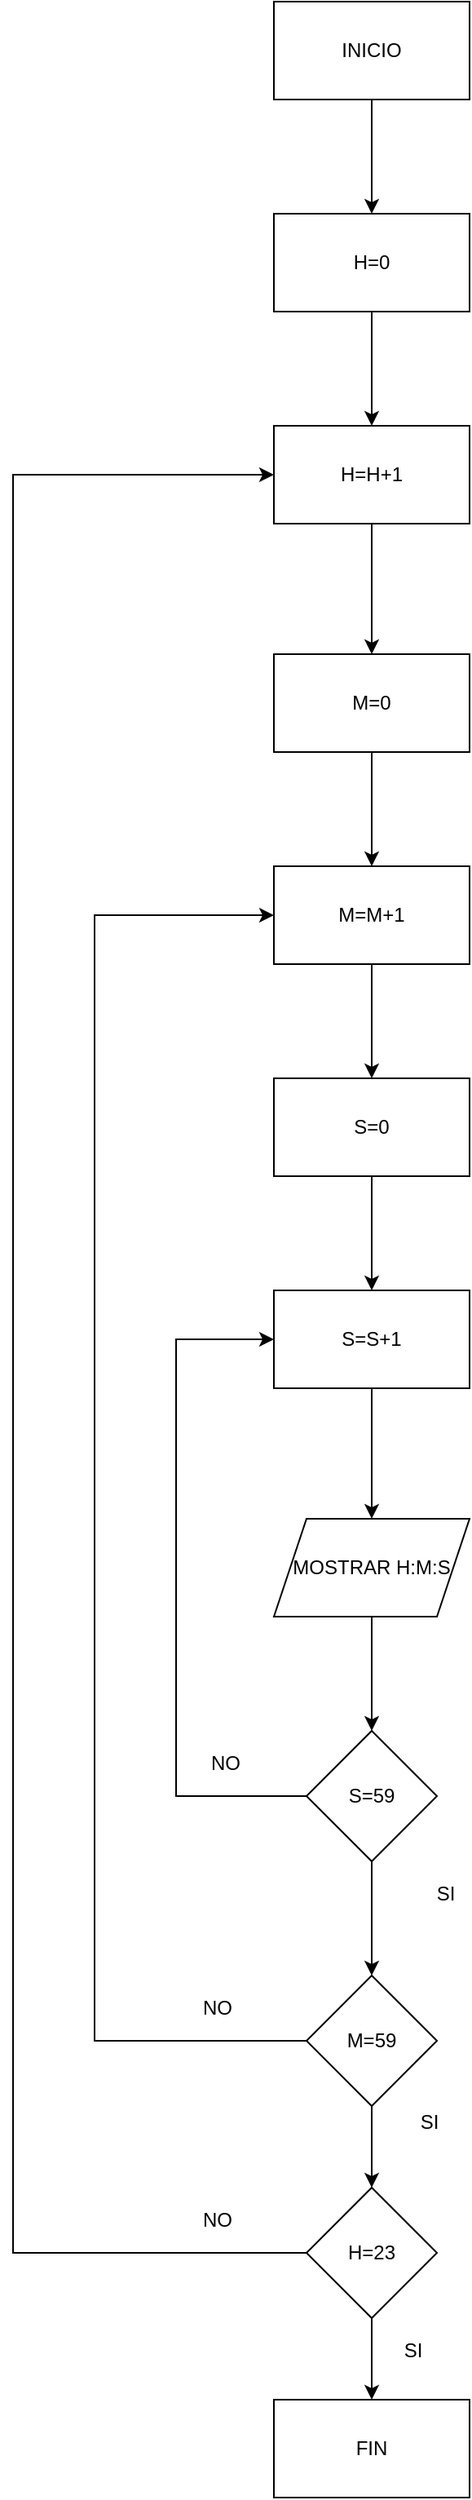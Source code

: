 <mxfile version="15.4.1" type="device"><diagram id="cRSS-ohiVjuzffEd7c7g" name="Page-1"><mxGraphModel dx="1422" dy="752" grid="1" gridSize="10" guides="1" tooltips="1" connect="1" arrows="1" fold="1" page="1" pageScale="1" pageWidth="827" pageHeight="1169" math="0" shadow="0"><root><mxCell id="0"/><mxCell id="1" parent="0"/><mxCell id="MwCFqYqKF1XrK2CCl9qA-6" style="edgeStyle=orthogonalEdgeStyle;rounded=0;orthogonalLoop=1;jettySize=auto;html=1;exitX=0.5;exitY=1;exitDx=0;exitDy=0;entryX=0.5;entryY=0;entryDx=0;entryDy=0;" edge="1" parent="1" source="MwCFqYqKF1XrK2CCl9qA-1"><mxGeometry relative="1" as="geometry"><mxPoint x="400" y="170" as="targetPoint"/></mxGeometry></mxCell><mxCell id="MwCFqYqKF1XrK2CCl9qA-1" value="INICIO" style="rounded=0;whiteSpace=wrap;html=1;" vertex="1" parent="1"><mxGeometry x="340" y="40" width="120" height="60" as="geometry"/></mxCell><mxCell id="MwCFqYqKF1XrK2CCl9qA-5" value="FIN" style="rounded=0;whiteSpace=wrap;html=1;" vertex="1" parent="1"><mxGeometry x="340" y="1510" width="120" height="60" as="geometry"/></mxCell><mxCell id="MwCFqYqKF1XrK2CCl9qA-16" style="edgeStyle=orthogonalEdgeStyle;rounded=0;orthogonalLoop=1;jettySize=auto;html=1;exitX=0.5;exitY=1;exitDx=0;exitDy=0;entryX=0.5;entryY=0;entryDx=0;entryDy=0;" edge="1" parent="1" source="MwCFqYqKF1XrK2CCl9qA-10" target="MwCFqYqKF1XrK2CCl9qA-11"><mxGeometry relative="1" as="geometry"/></mxCell><mxCell id="MwCFqYqKF1XrK2CCl9qA-10" value="H=0" style="rounded=0;whiteSpace=wrap;html=1;" vertex="1" parent="1"><mxGeometry x="340" y="170" width="120" height="60" as="geometry"/></mxCell><mxCell id="MwCFqYqKF1XrK2CCl9qA-17" style="edgeStyle=orthogonalEdgeStyle;rounded=0;orthogonalLoop=1;jettySize=auto;html=1;exitX=0.5;exitY=1;exitDx=0;exitDy=0;entryX=0.5;entryY=0;entryDx=0;entryDy=0;" edge="1" parent="1" source="MwCFqYqKF1XrK2CCl9qA-11" target="MwCFqYqKF1XrK2CCl9qA-12"><mxGeometry relative="1" as="geometry"/></mxCell><mxCell id="MwCFqYqKF1XrK2CCl9qA-11" value="H=H+1" style="rounded=0;whiteSpace=wrap;html=1;" vertex="1" parent="1"><mxGeometry x="340" y="300" width="120" height="60" as="geometry"/></mxCell><mxCell id="MwCFqYqKF1XrK2CCl9qA-18" style="edgeStyle=orthogonalEdgeStyle;rounded=0;orthogonalLoop=1;jettySize=auto;html=1;exitX=0.5;exitY=1;exitDx=0;exitDy=0;entryX=0.5;entryY=0;entryDx=0;entryDy=0;" edge="1" parent="1" source="MwCFqYqKF1XrK2CCl9qA-12" target="MwCFqYqKF1XrK2CCl9qA-13"><mxGeometry relative="1" as="geometry"/></mxCell><mxCell id="MwCFqYqKF1XrK2CCl9qA-12" value="M=0" style="rounded=0;whiteSpace=wrap;html=1;" vertex="1" parent="1"><mxGeometry x="340" y="440" width="120" height="60" as="geometry"/></mxCell><mxCell id="MwCFqYqKF1XrK2CCl9qA-19" style="edgeStyle=orthogonalEdgeStyle;rounded=0;orthogonalLoop=1;jettySize=auto;html=1;exitX=0.5;exitY=1;exitDx=0;exitDy=0;entryX=0.5;entryY=0;entryDx=0;entryDy=0;" edge="1" parent="1" source="MwCFqYqKF1XrK2CCl9qA-13" target="MwCFqYqKF1XrK2CCl9qA-14"><mxGeometry relative="1" as="geometry"/></mxCell><mxCell id="MwCFqYqKF1XrK2CCl9qA-13" value="M=M+1" style="rounded=0;whiteSpace=wrap;html=1;" vertex="1" parent="1"><mxGeometry x="340" y="570" width="120" height="60" as="geometry"/></mxCell><mxCell id="MwCFqYqKF1XrK2CCl9qA-20" style="edgeStyle=orthogonalEdgeStyle;rounded=0;orthogonalLoop=1;jettySize=auto;html=1;exitX=0.5;exitY=1;exitDx=0;exitDy=0;entryX=0.5;entryY=0;entryDx=0;entryDy=0;" edge="1" parent="1" source="MwCFqYqKF1XrK2CCl9qA-14" target="MwCFqYqKF1XrK2CCl9qA-15"><mxGeometry relative="1" as="geometry"/></mxCell><mxCell id="MwCFqYqKF1XrK2CCl9qA-14" value="S=0" style="rounded=0;whiteSpace=wrap;html=1;" vertex="1" parent="1"><mxGeometry x="340" y="700" width="120" height="60" as="geometry"/></mxCell><mxCell id="MwCFqYqKF1XrK2CCl9qA-29" style="edgeStyle=orthogonalEdgeStyle;rounded=0;orthogonalLoop=1;jettySize=auto;html=1;exitX=0.5;exitY=1;exitDx=0;exitDy=0;entryX=0.5;entryY=0;entryDx=0;entryDy=0;" edge="1" parent="1" source="MwCFqYqKF1XrK2CCl9qA-15" target="MwCFqYqKF1XrK2CCl9qA-21"><mxGeometry relative="1" as="geometry"/></mxCell><mxCell id="MwCFqYqKF1XrK2CCl9qA-15" value="S=S+1" style="rounded=0;whiteSpace=wrap;html=1;" vertex="1" parent="1"><mxGeometry x="340" y="830" width="120" height="60" as="geometry"/></mxCell><mxCell id="MwCFqYqKF1XrK2CCl9qA-30" style="edgeStyle=orthogonalEdgeStyle;rounded=0;orthogonalLoop=1;jettySize=auto;html=1;exitX=0.5;exitY=1;exitDx=0;exitDy=0;entryX=0.5;entryY=0;entryDx=0;entryDy=0;" edge="1" parent="1" source="MwCFqYqKF1XrK2CCl9qA-21" target="MwCFqYqKF1XrK2CCl9qA-23"><mxGeometry relative="1" as="geometry"/></mxCell><mxCell id="MwCFqYqKF1XrK2CCl9qA-21" value="MOSTRAR H:M:S" style="shape=parallelogram;perimeter=parallelogramPerimeter;whiteSpace=wrap;html=1;fixedSize=1;" vertex="1" parent="1"><mxGeometry x="340" y="970" width="120" height="60" as="geometry"/></mxCell><mxCell id="MwCFqYqKF1XrK2CCl9qA-24" style="edgeStyle=orthogonalEdgeStyle;rounded=0;orthogonalLoop=1;jettySize=auto;html=1;exitX=0;exitY=0.5;exitDx=0;exitDy=0;entryX=0;entryY=0.5;entryDx=0;entryDy=0;" edge="1" parent="1" source="MwCFqYqKF1XrK2CCl9qA-23" target="MwCFqYqKF1XrK2CCl9qA-15"><mxGeometry relative="1" as="geometry"><mxPoint x="230" y="790" as="targetPoint"/><Array as="points"><mxPoint x="280" y="1140"/><mxPoint x="280" y="860"/></Array></mxGeometry></mxCell><mxCell id="MwCFqYqKF1XrK2CCl9qA-31" style="edgeStyle=orthogonalEdgeStyle;rounded=0;orthogonalLoop=1;jettySize=auto;html=1;entryX=0.5;entryY=0;entryDx=0;entryDy=0;" edge="1" parent="1" source="MwCFqYqKF1XrK2CCl9qA-23" target="MwCFqYqKF1XrK2CCl9qA-25"><mxGeometry relative="1" as="geometry"/></mxCell><mxCell id="MwCFqYqKF1XrK2CCl9qA-23" value="S=59" style="rhombus;whiteSpace=wrap;html=1;" vertex="1" parent="1"><mxGeometry x="360" y="1100" width="80" height="80" as="geometry"/></mxCell><mxCell id="MwCFqYqKF1XrK2CCl9qA-26" style="edgeStyle=orthogonalEdgeStyle;rounded=0;orthogonalLoop=1;jettySize=auto;html=1;exitX=0;exitY=0.5;exitDx=0;exitDy=0;entryX=0;entryY=0.5;entryDx=0;entryDy=0;" edge="1" parent="1" source="MwCFqYqKF1XrK2CCl9qA-25" target="MwCFqYqKF1XrK2CCl9qA-13"><mxGeometry relative="1" as="geometry"><mxPoint x="230" y="459" as="targetPoint"/><Array as="points"><mxPoint x="230" y="1290"/><mxPoint x="230" y="600"/></Array></mxGeometry></mxCell><mxCell id="MwCFqYqKF1XrK2CCl9qA-32" style="edgeStyle=orthogonalEdgeStyle;rounded=0;orthogonalLoop=1;jettySize=auto;html=1;exitX=0.5;exitY=1;exitDx=0;exitDy=0;entryX=0.5;entryY=0;entryDx=0;entryDy=0;" edge="1" parent="1" source="MwCFqYqKF1XrK2CCl9qA-25" target="MwCFqYqKF1XrK2CCl9qA-27"><mxGeometry relative="1" as="geometry"/></mxCell><mxCell id="MwCFqYqKF1XrK2CCl9qA-25" value="M=59" style="rhombus;whiteSpace=wrap;html=1;" vertex="1" parent="1"><mxGeometry x="360" y="1250" width="80" height="80" as="geometry"/></mxCell><mxCell id="MwCFqYqKF1XrK2CCl9qA-28" style="edgeStyle=orthogonalEdgeStyle;rounded=0;orthogonalLoop=1;jettySize=auto;html=1;exitX=0;exitY=0.5;exitDx=0;exitDy=0;entryX=0;entryY=0.5;entryDx=0;entryDy=0;" edge="1" parent="1" source="MwCFqYqKF1XrK2CCl9qA-27" target="MwCFqYqKF1XrK2CCl9qA-11"><mxGeometry relative="1" as="geometry"><mxPoint x="180" y="276" as="targetPoint"/><Array as="points"><mxPoint x="180" y="1420"/><mxPoint x="180" y="330"/></Array></mxGeometry></mxCell><mxCell id="MwCFqYqKF1XrK2CCl9qA-33" style="edgeStyle=orthogonalEdgeStyle;rounded=0;orthogonalLoop=1;jettySize=auto;html=1;exitX=0.5;exitY=1;exitDx=0;exitDy=0;entryX=0.5;entryY=0;entryDx=0;entryDy=0;" edge="1" parent="1" source="MwCFqYqKF1XrK2CCl9qA-27" target="MwCFqYqKF1XrK2CCl9qA-5"><mxGeometry relative="1" as="geometry"/></mxCell><mxCell id="MwCFqYqKF1XrK2CCl9qA-27" value="H=23" style="rhombus;whiteSpace=wrap;html=1;" vertex="1" parent="1"><mxGeometry x="360" y="1380" width="80" height="80" as="geometry"/></mxCell><mxCell id="MwCFqYqKF1XrK2CCl9qA-34" value="SI" style="text;html=1;align=center;verticalAlign=middle;resizable=0;points=[];autosize=1;strokeColor=none;fillColor=none;" vertex="1" parent="1"><mxGeometry x="410" y="1470" width="30" height="20" as="geometry"/></mxCell><mxCell id="MwCFqYqKF1XrK2CCl9qA-35" value="SI" style="text;html=1;align=center;verticalAlign=middle;resizable=0;points=[];autosize=1;strokeColor=none;fillColor=none;" vertex="1" parent="1"><mxGeometry x="420" y="1330" width="30" height="20" as="geometry"/></mxCell><mxCell id="MwCFqYqKF1XrK2CCl9qA-36" value="SI" style="text;html=1;align=center;verticalAlign=middle;resizable=0;points=[];autosize=1;strokeColor=none;fillColor=none;" vertex="1" parent="1"><mxGeometry x="430" y="1190" width="30" height="20" as="geometry"/></mxCell><mxCell id="MwCFqYqKF1XrK2CCl9qA-37" value="NO" style="text;html=1;align=center;verticalAlign=middle;resizable=0;points=[];autosize=1;strokeColor=none;fillColor=none;" vertex="1" parent="1"><mxGeometry x="290" y="1260" width="30" height="20" as="geometry"/></mxCell><mxCell id="MwCFqYqKF1XrK2CCl9qA-38" value="NO" style="text;html=1;align=center;verticalAlign=middle;resizable=0;points=[];autosize=1;strokeColor=none;fillColor=none;" vertex="1" parent="1"><mxGeometry x="295" y="1110" width="30" height="20" as="geometry"/></mxCell><mxCell id="MwCFqYqKF1XrK2CCl9qA-39" value="NO" style="text;html=1;align=center;verticalAlign=middle;resizable=0;points=[];autosize=1;strokeColor=none;fillColor=none;" vertex="1" parent="1"><mxGeometry x="290" y="1390" width="30" height="20" as="geometry"/></mxCell></root></mxGraphModel></diagram></mxfile>